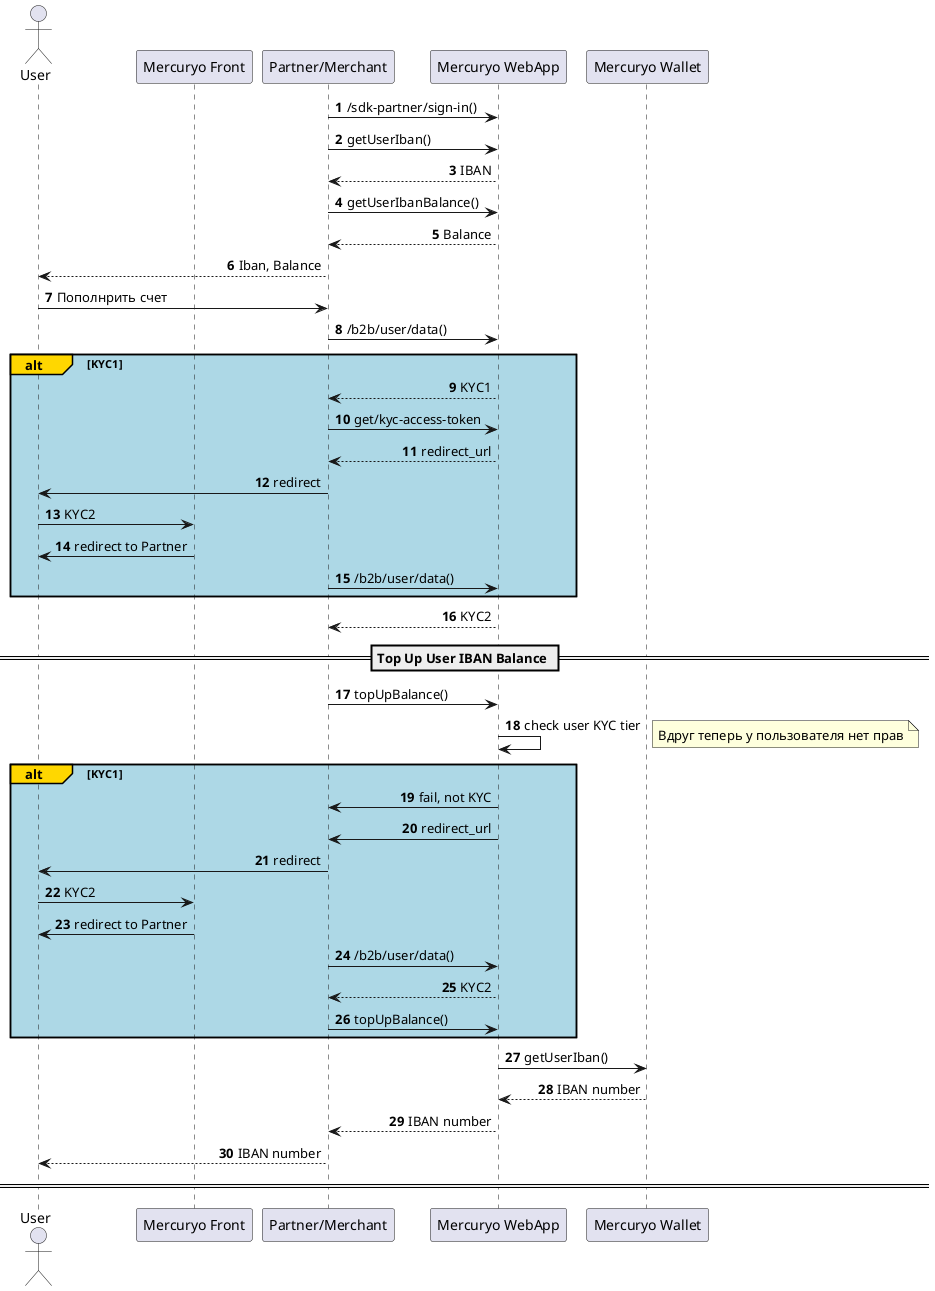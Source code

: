 @startuml
' This UML source uses PlantUML format.
' https://plantuml.com/sequence-diagram for syntax details.
' Optional styles

skinparam shadowing false
skinparam SequenceMessageAlign direction

autonumber

actor User as user
participant "Mercuryo Front" as front
participant "Partner/Merchant" as part
participant "Mercuryo WebApp" as merc
participant "Mercuryo Wallet" as wall

part -> merc: /sdk-partner/sign-in()
part -> merc: getUserIban()
merc --> part: IBAN
part -> merc: getUserIbanBalance()
merc --> part: Balance
part --> user: Iban, Balance
user -> part: Пополнрить счет
part -> merc: /b2b/user/data()
alt#gold #lightblue KYC1
merc --> part: KYC1
part -> merc: get/kyc-access-token
merc --> part: redirect_url
part -> user: redirect
user -> front: KYC2
front -> user: redirect to Partner
part -> merc: /b2b/user/data()
end
merc --> part: KYC2
== Top Up User IBAN Balance ==
part -> merc: topUpBalance()
merc -> merc: check user KYC tier
note right
Вдруг теперь у пользователя нет прав
end note
alt#gold #lightblue KYC1
merc -> part: fail, not KYC
merc -> part: redirect_url
part -> user: redirect
user -> front: KYC2
front -> user: redirect to Partner
part -> merc: /b2b/user/data()
merc --> part: KYC2
part -> merc: topUpBalance()
end
merc -> wall: getUserIban()
wall --> merc: IBAN number
merc --> part: IBAN number
part --> user: IBAN number
====
@enduml
